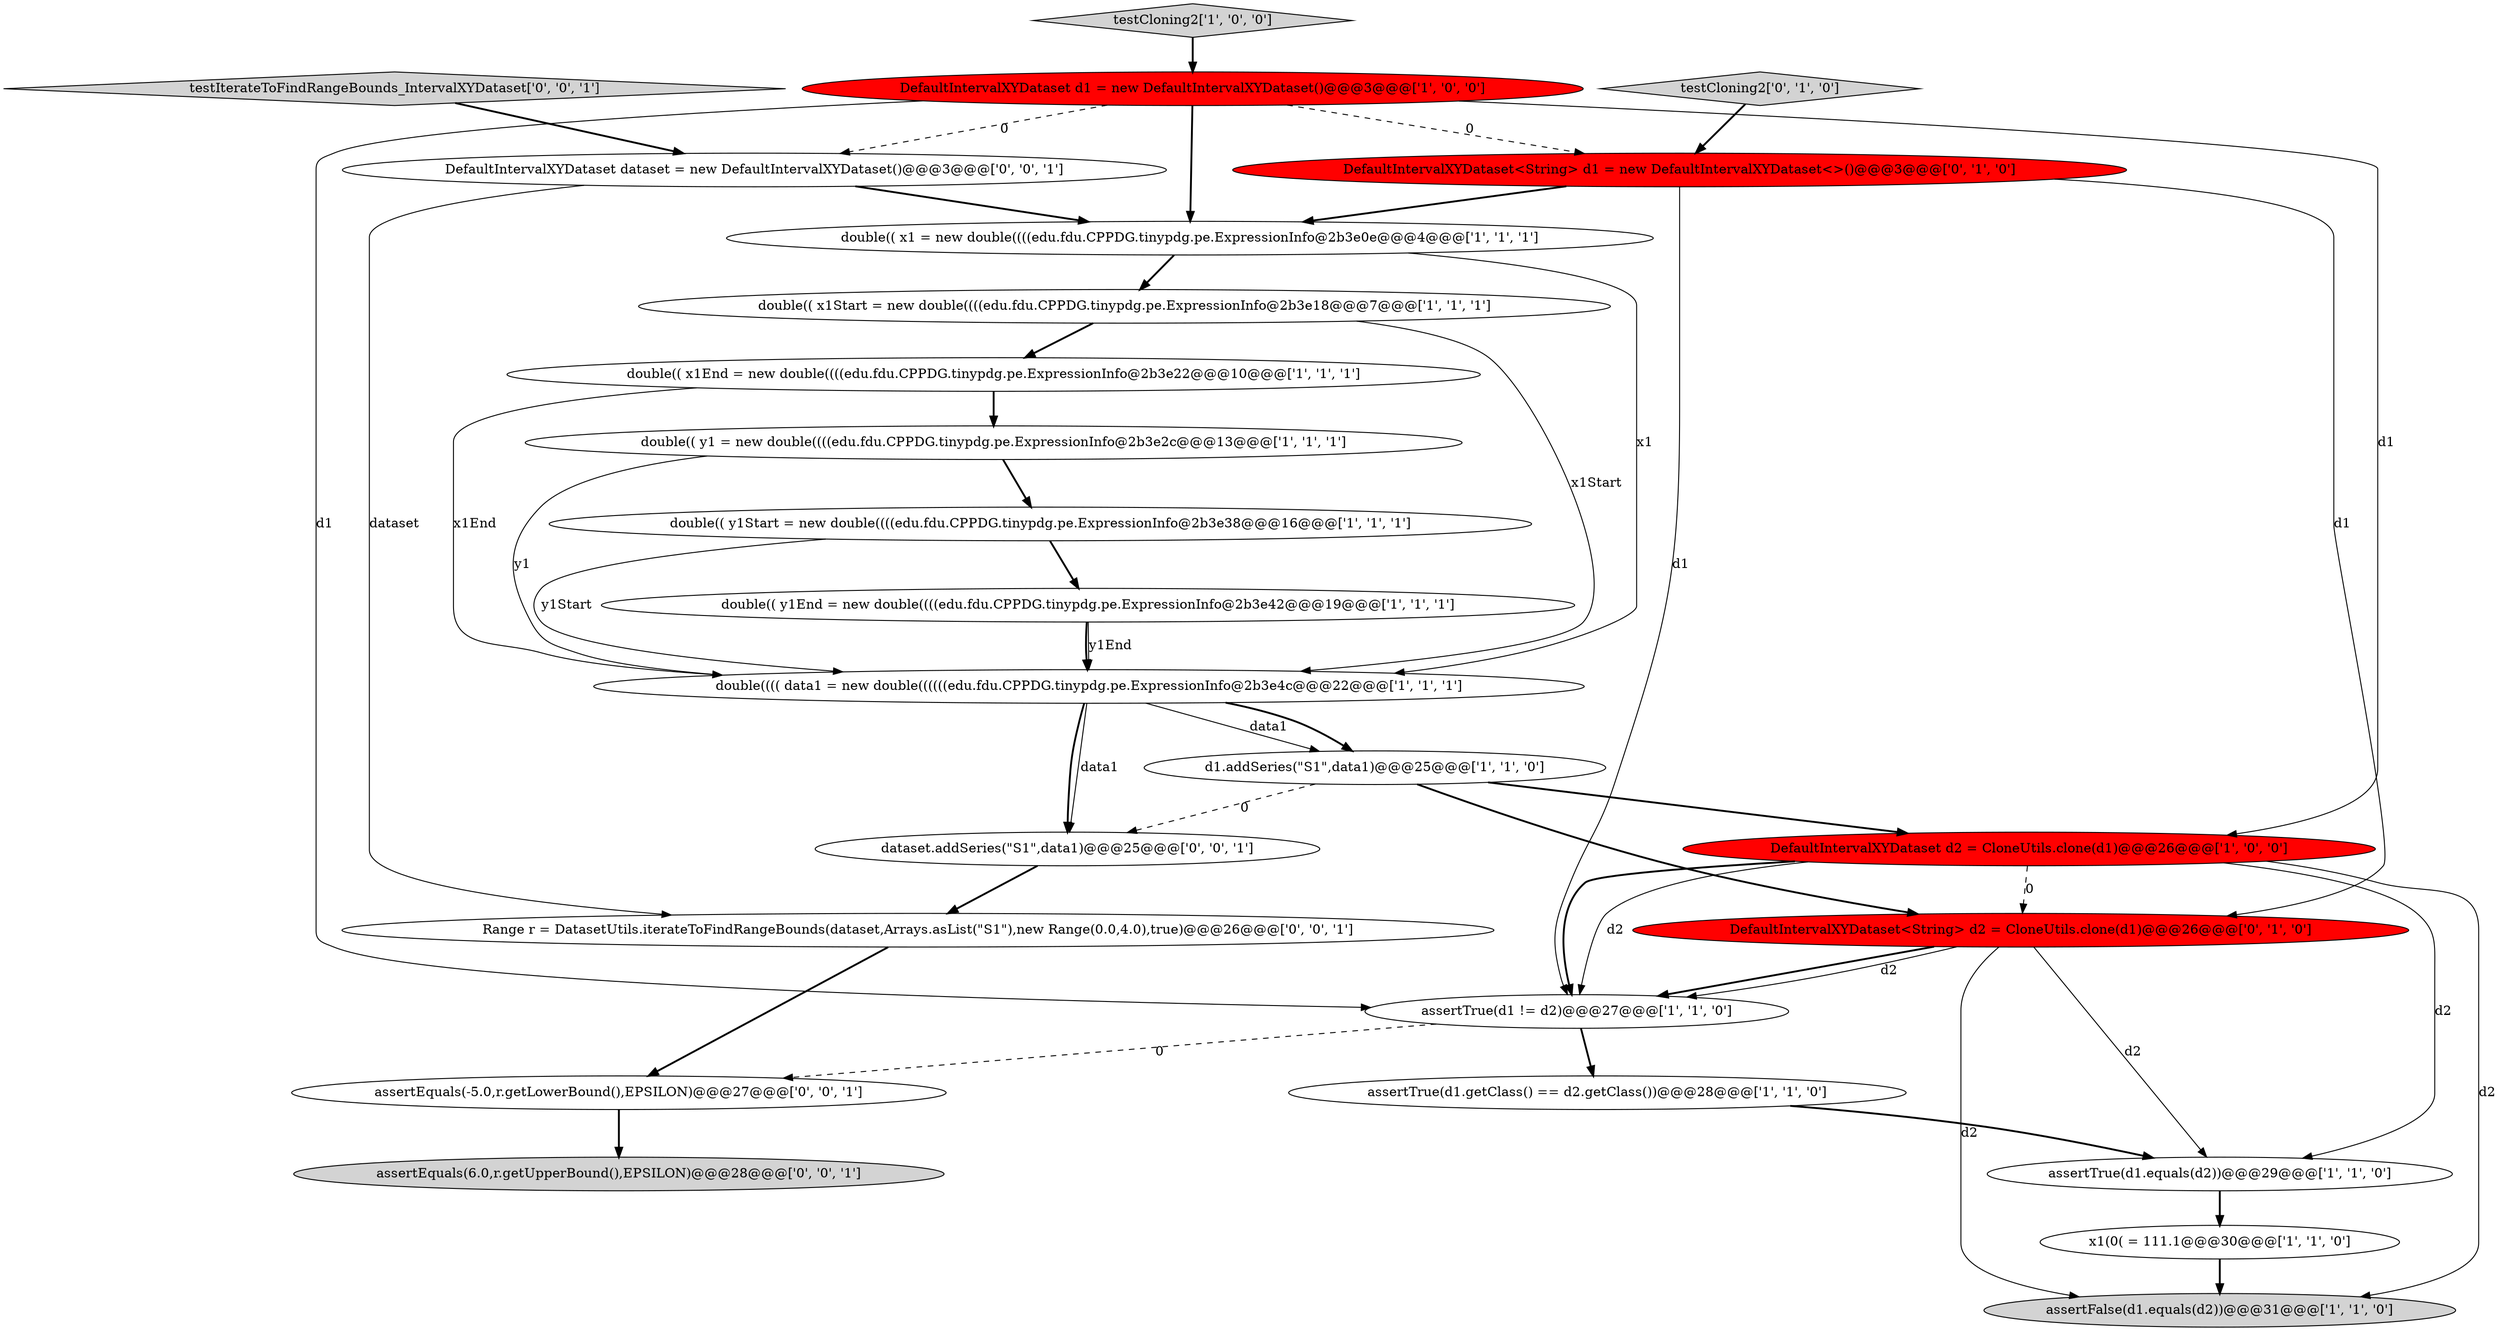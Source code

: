 digraph {
11 [style = filled, label = "d1.addSeries(\"S1\",data1)@@@25@@@['1', '1', '0']", fillcolor = white, shape = ellipse image = "AAA0AAABBB1BBB"];
5 [style = filled, label = "testCloning2['1', '0', '0']", fillcolor = lightgray, shape = diamond image = "AAA0AAABBB1BBB"];
18 [style = filled, label = "DefaultIntervalXYDataset<String> d1 = new DefaultIntervalXYDataset<>()@@@3@@@['0', '1', '0']", fillcolor = red, shape = ellipse image = "AAA1AAABBB2BBB"];
15 [style = filled, label = "assertFalse(d1.equals(d2))@@@31@@@['1', '1', '0']", fillcolor = lightgray, shape = ellipse image = "AAA0AAABBB1BBB"];
14 [style = filled, label = "DefaultIntervalXYDataset d2 = CloneUtils.clone(d1)@@@26@@@['1', '0', '0']", fillcolor = red, shape = ellipse image = "AAA1AAABBB1BBB"];
22 [style = filled, label = "Range r = DatasetUtils.iterateToFindRangeBounds(dataset,Arrays.asList(\"S1\"),new Range(0.0,4.0),true)@@@26@@@['0', '0', '1']", fillcolor = white, shape = ellipse image = "AAA0AAABBB3BBB"];
4 [style = filled, label = "double(( x1Start = new double((((edu.fdu.CPPDG.tinypdg.pe.ExpressionInfo@2b3e18@@@7@@@['1', '1', '1']", fillcolor = white, shape = ellipse image = "AAA0AAABBB1BBB"];
19 [style = filled, label = "testIterateToFindRangeBounds_IntervalXYDataset['0', '0', '1']", fillcolor = lightgray, shape = diamond image = "AAA0AAABBB3BBB"];
23 [style = filled, label = "DefaultIntervalXYDataset dataset = new DefaultIntervalXYDataset()@@@3@@@['0', '0', '1']", fillcolor = white, shape = ellipse image = "AAA0AAABBB3BBB"];
20 [style = filled, label = "dataset.addSeries(\"S1\",data1)@@@25@@@['0', '0', '1']", fillcolor = white, shape = ellipse image = "AAA0AAABBB3BBB"];
12 [style = filled, label = "double(( x1 = new double((((edu.fdu.CPPDG.tinypdg.pe.ExpressionInfo@2b3e0e@@@4@@@['1', '1', '1']", fillcolor = white, shape = ellipse image = "AAA0AAABBB1BBB"];
7 [style = filled, label = "assertTrue(d1.getClass() == d2.getClass())@@@28@@@['1', '1', '0']", fillcolor = white, shape = ellipse image = "AAA0AAABBB1BBB"];
8 [style = filled, label = "assertTrue(d1 != d2)@@@27@@@['1', '1', '0']", fillcolor = white, shape = ellipse image = "AAA0AAABBB1BBB"];
0 [style = filled, label = "DefaultIntervalXYDataset d1 = new DefaultIntervalXYDataset()@@@3@@@['1', '0', '0']", fillcolor = red, shape = ellipse image = "AAA1AAABBB1BBB"];
1 [style = filled, label = "double(( y1End = new double((((edu.fdu.CPPDG.tinypdg.pe.ExpressionInfo@2b3e42@@@19@@@['1', '1', '1']", fillcolor = white, shape = ellipse image = "AAA0AAABBB1BBB"];
2 [style = filled, label = "x1(0( = 111.1@@@30@@@['1', '1', '0']", fillcolor = white, shape = ellipse image = "AAA0AAABBB1BBB"];
13 [style = filled, label = "double(((( data1 = new double((((((edu.fdu.CPPDG.tinypdg.pe.ExpressionInfo@2b3e4c@@@22@@@['1', '1', '1']", fillcolor = white, shape = ellipse image = "AAA0AAABBB1BBB"];
17 [style = filled, label = "testCloning2['0', '1', '0']", fillcolor = lightgray, shape = diamond image = "AAA0AAABBB2BBB"];
16 [style = filled, label = "DefaultIntervalXYDataset<String> d2 = CloneUtils.clone(d1)@@@26@@@['0', '1', '0']", fillcolor = red, shape = ellipse image = "AAA1AAABBB2BBB"];
3 [style = filled, label = "double(( y1Start = new double((((edu.fdu.CPPDG.tinypdg.pe.ExpressionInfo@2b3e38@@@16@@@['1', '1', '1']", fillcolor = white, shape = ellipse image = "AAA0AAABBB1BBB"];
10 [style = filled, label = "assertTrue(d1.equals(d2))@@@29@@@['1', '1', '0']", fillcolor = white, shape = ellipse image = "AAA0AAABBB1BBB"];
9 [style = filled, label = "double(( x1End = new double((((edu.fdu.CPPDG.tinypdg.pe.ExpressionInfo@2b3e22@@@10@@@['1', '1', '1']", fillcolor = white, shape = ellipse image = "AAA0AAABBB1BBB"];
21 [style = filled, label = "assertEquals(6.0,r.getUpperBound(),EPSILON)@@@28@@@['0', '0', '1']", fillcolor = lightgray, shape = ellipse image = "AAA0AAABBB3BBB"];
24 [style = filled, label = "assertEquals(-5.0,r.getLowerBound(),EPSILON)@@@27@@@['0', '0', '1']", fillcolor = white, shape = ellipse image = "AAA0AAABBB3BBB"];
6 [style = filled, label = "double(( y1 = new double((((edu.fdu.CPPDG.tinypdg.pe.ExpressionInfo@2b3e2c@@@13@@@['1', '1', '1']", fillcolor = white, shape = ellipse image = "AAA0AAABBB1BBB"];
4->9 [style = bold, label=""];
6->3 [style = bold, label=""];
11->16 [style = bold, label=""];
13->11 [style = solid, label="data1"];
11->20 [style = dashed, label="0"];
3->1 [style = bold, label=""];
16->8 [style = bold, label=""];
11->14 [style = bold, label=""];
7->10 [style = bold, label=""];
3->13 [style = solid, label="y1Start"];
6->13 [style = solid, label="y1"];
4->13 [style = solid, label="x1Start"];
0->23 [style = dashed, label="0"];
0->12 [style = bold, label=""];
18->8 [style = solid, label="d1"];
23->22 [style = solid, label="dataset"];
18->12 [style = bold, label=""];
13->20 [style = solid, label="data1"];
12->13 [style = solid, label="x1"];
8->24 [style = dashed, label="0"];
9->13 [style = solid, label="x1End"];
13->11 [style = bold, label=""];
1->13 [style = bold, label=""];
16->10 [style = solid, label="d2"];
8->7 [style = bold, label=""];
9->6 [style = bold, label=""];
20->22 [style = bold, label=""];
16->8 [style = solid, label="d2"];
12->4 [style = bold, label=""];
5->0 [style = bold, label=""];
24->21 [style = bold, label=""];
0->14 [style = solid, label="d1"];
19->23 [style = bold, label=""];
0->8 [style = solid, label="d1"];
2->15 [style = bold, label=""];
18->16 [style = solid, label="d1"];
0->18 [style = dashed, label="0"];
10->2 [style = bold, label=""];
14->8 [style = bold, label=""];
23->12 [style = bold, label=""];
14->15 [style = solid, label="d2"];
22->24 [style = bold, label=""];
14->16 [style = dashed, label="0"];
1->13 [style = solid, label="y1End"];
14->8 [style = solid, label="d2"];
16->15 [style = solid, label="d2"];
17->18 [style = bold, label=""];
14->10 [style = solid, label="d2"];
13->20 [style = bold, label=""];
}
